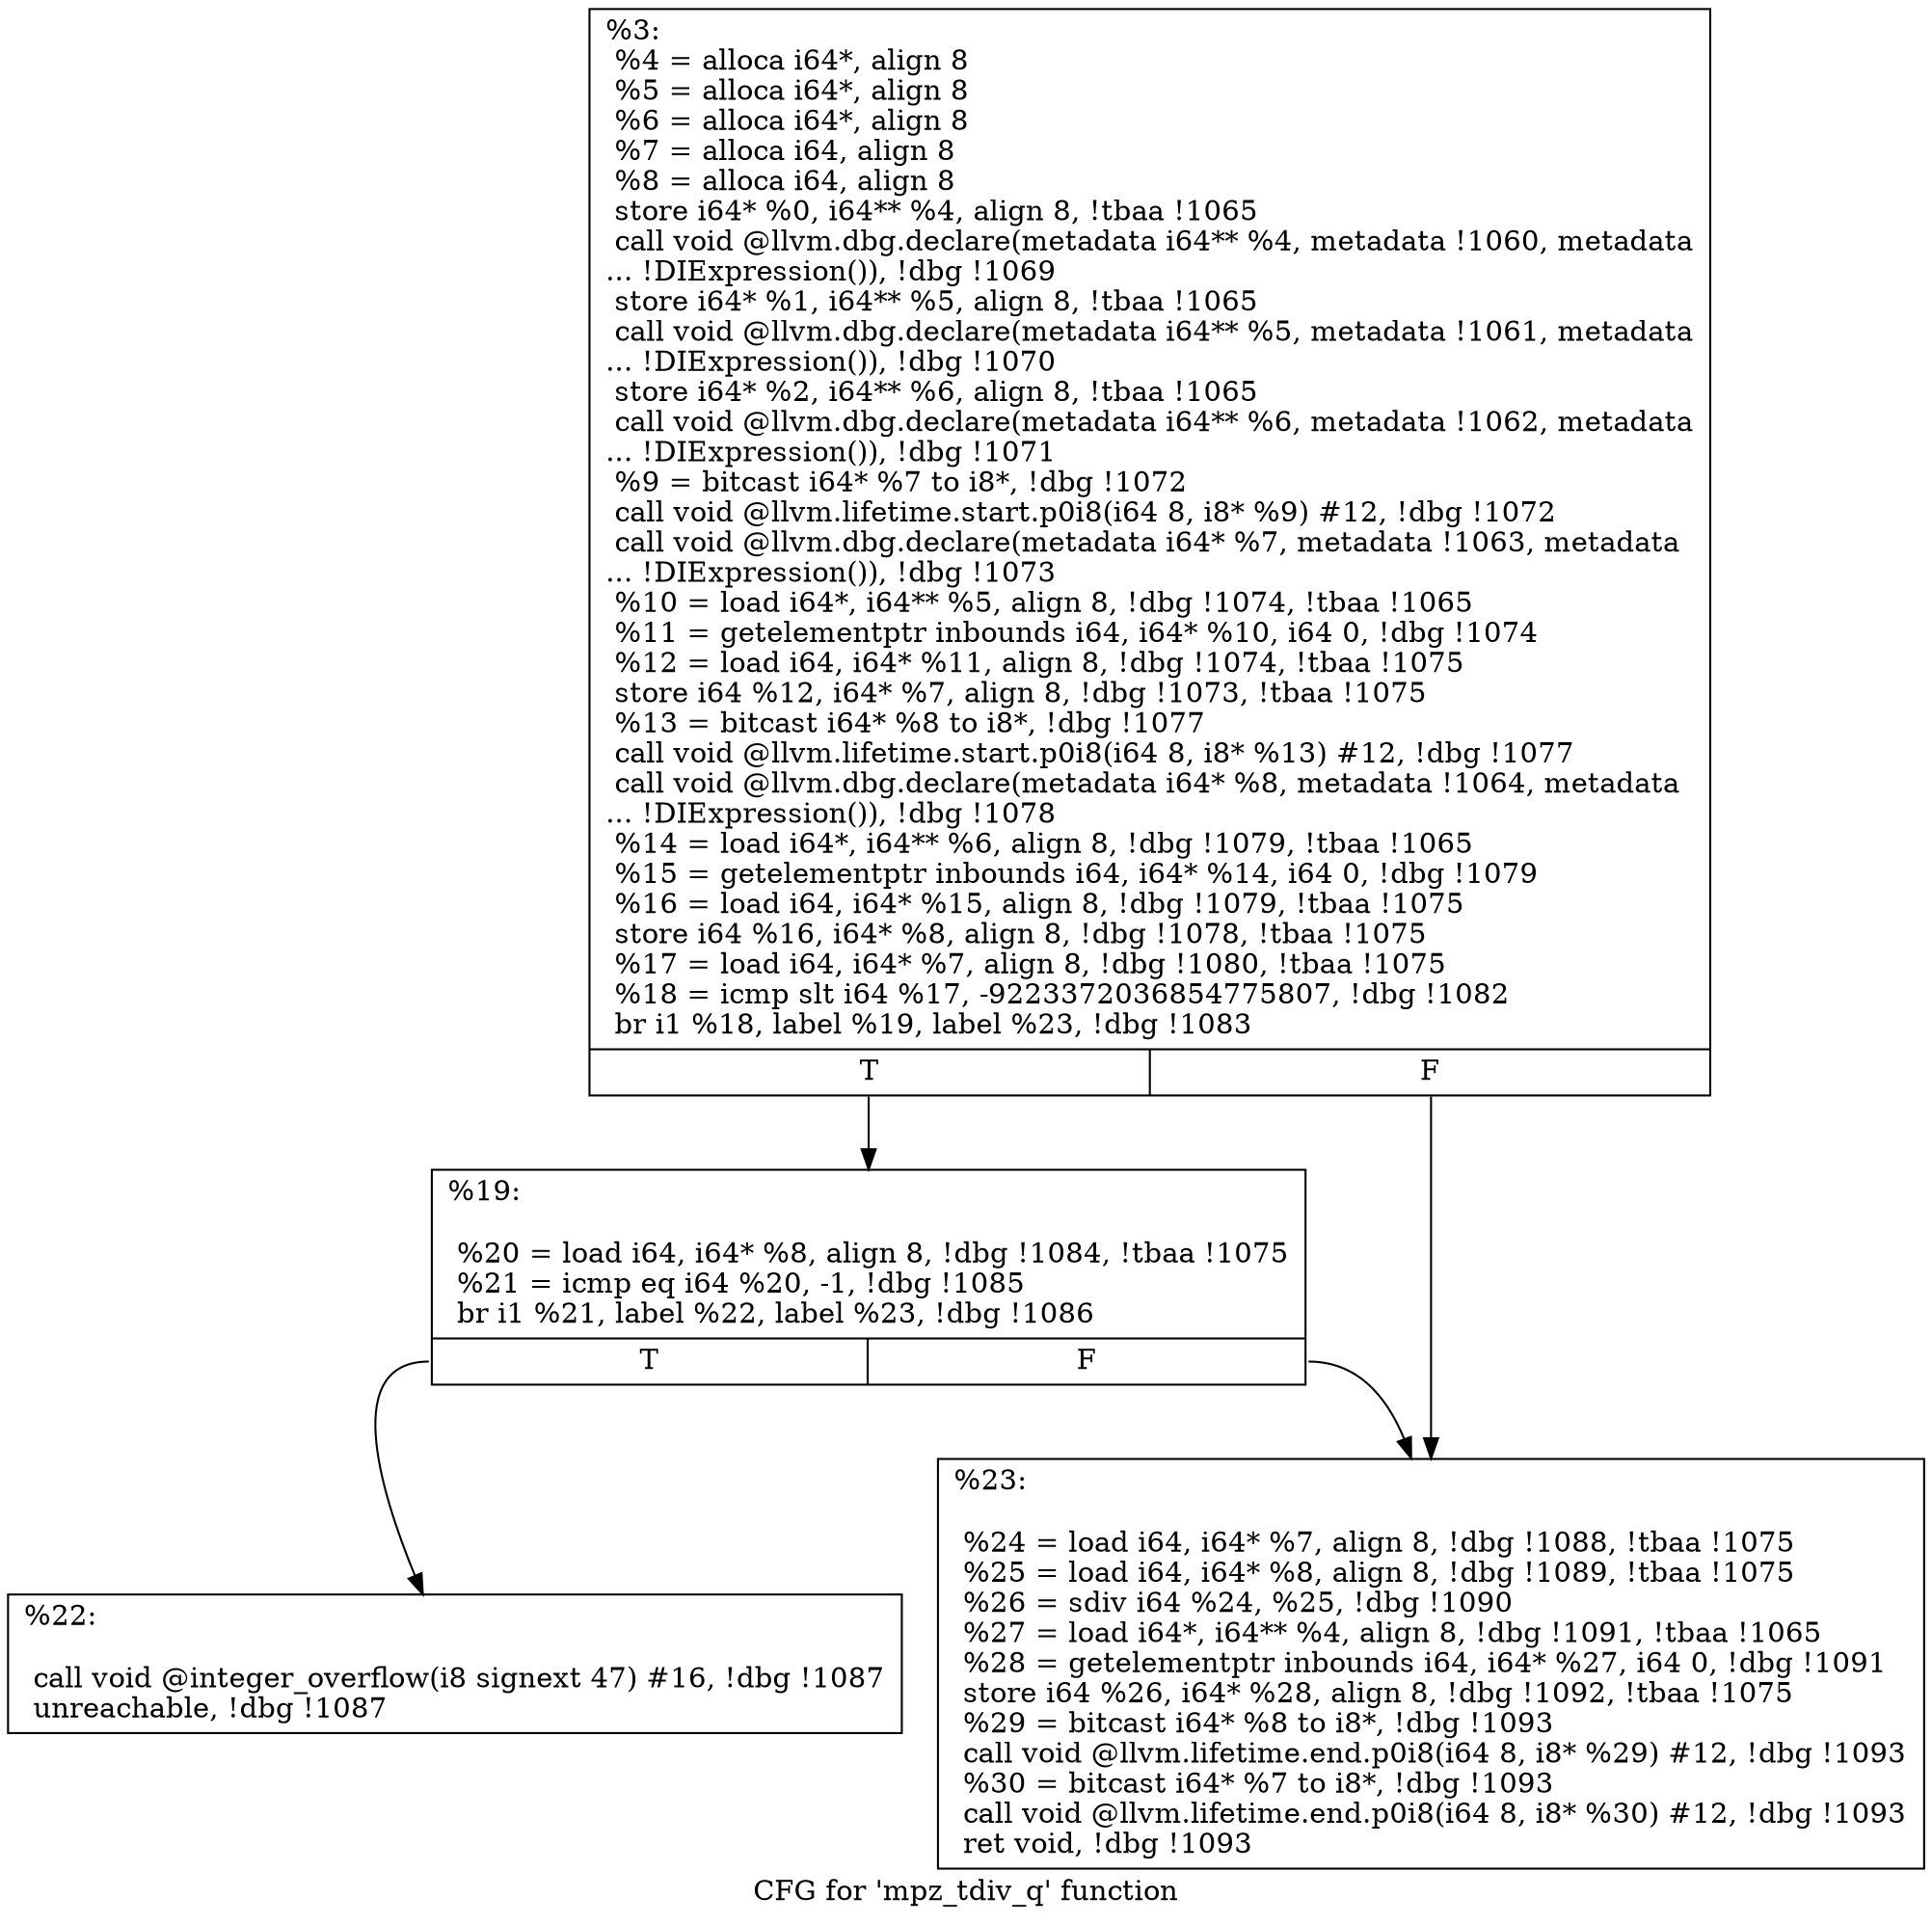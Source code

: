 digraph "CFG for 'mpz_tdiv_q' function" {
	label="CFG for 'mpz_tdiv_q' function";

	Node0x8e1a30 [shape=record,label="{%3:\l  %4 = alloca i64*, align 8\l  %5 = alloca i64*, align 8\l  %6 = alloca i64*, align 8\l  %7 = alloca i64, align 8\l  %8 = alloca i64, align 8\l  store i64* %0, i64** %4, align 8, !tbaa !1065\l  call void @llvm.dbg.declare(metadata i64** %4, metadata !1060, metadata\l... !DIExpression()), !dbg !1069\l  store i64* %1, i64** %5, align 8, !tbaa !1065\l  call void @llvm.dbg.declare(metadata i64** %5, metadata !1061, metadata\l... !DIExpression()), !dbg !1070\l  store i64* %2, i64** %6, align 8, !tbaa !1065\l  call void @llvm.dbg.declare(metadata i64** %6, metadata !1062, metadata\l... !DIExpression()), !dbg !1071\l  %9 = bitcast i64* %7 to i8*, !dbg !1072\l  call void @llvm.lifetime.start.p0i8(i64 8, i8* %9) #12, !dbg !1072\l  call void @llvm.dbg.declare(metadata i64* %7, metadata !1063, metadata\l... !DIExpression()), !dbg !1073\l  %10 = load i64*, i64** %5, align 8, !dbg !1074, !tbaa !1065\l  %11 = getelementptr inbounds i64, i64* %10, i64 0, !dbg !1074\l  %12 = load i64, i64* %11, align 8, !dbg !1074, !tbaa !1075\l  store i64 %12, i64* %7, align 8, !dbg !1073, !tbaa !1075\l  %13 = bitcast i64* %8 to i8*, !dbg !1077\l  call void @llvm.lifetime.start.p0i8(i64 8, i8* %13) #12, !dbg !1077\l  call void @llvm.dbg.declare(metadata i64* %8, metadata !1064, metadata\l... !DIExpression()), !dbg !1078\l  %14 = load i64*, i64** %6, align 8, !dbg !1079, !tbaa !1065\l  %15 = getelementptr inbounds i64, i64* %14, i64 0, !dbg !1079\l  %16 = load i64, i64* %15, align 8, !dbg !1079, !tbaa !1075\l  store i64 %16, i64* %8, align 8, !dbg !1078, !tbaa !1075\l  %17 = load i64, i64* %7, align 8, !dbg !1080, !tbaa !1075\l  %18 = icmp slt i64 %17, -9223372036854775807, !dbg !1082\l  br i1 %18, label %19, label %23, !dbg !1083\l|{<s0>T|<s1>F}}"];
	Node0x8e1a30:s0 -> Node0x93bf20;
	Node0x8e1a30:s1 -> Node0x8f7940;
	Node0x93bf20 [shape=record,label="{%19:\l\l  %20 = load i64, i64* %8, align 8, !dbg !1084, !tbaa !1075\l  %21 = icmp eq i64 %20, -1, !dbg !1085\l  br i1 %21, label %22, label %23, !dbg !1086\l|{<s0>T|<s1>F}}"];
	Node0x93bf20:s0 -> Node0x8f78f0;
	Node0x93bf20:s1 -> Node0x8f7940;
	Node0x8f78f0 [shape=record,label="{%22:\l\l  call void @integer_overflow(i8 signext 47) #16, !dbg !1087\l  unreachable, !dbg !1087\l}"];
	Node0x8f7940 [shape=record,label="{%23:\l\l  %24 = load i64, i64* %7, align 8, !dbg !1088, !tbaa !1075\l  %25 = load i64, i64* %8, align 8, !dbg !1089, !tbaa !1075\l  %26 = sdiv i64 %24, %25, !dbg !1090\l  %27 = load i64*, i64** %4, align 8, !dbg !1091, !tbaa !1065\l  %28 = getelementptr inbounds i64, i64* %27, i64 0, !dbg !1091\l  store i64 %26, i64* %28, align 8, !dbg !1092, !tbaa !1075\l  %29 = bitcast i64* %8 to i8*, !dbg !1093\l  call void @llvm.lifetime.end.p0i8(i64 8, i8* %29) #12, !dbg !1093\l  %30 = bitcast i64* %7 to i8*, !dbg !1093\l  call void @llvm.lifetime.end.p0i8(i64 8, i8* %30) #12, !dbg !1093\l  ret void, !dbg !1093\l}"];
}
